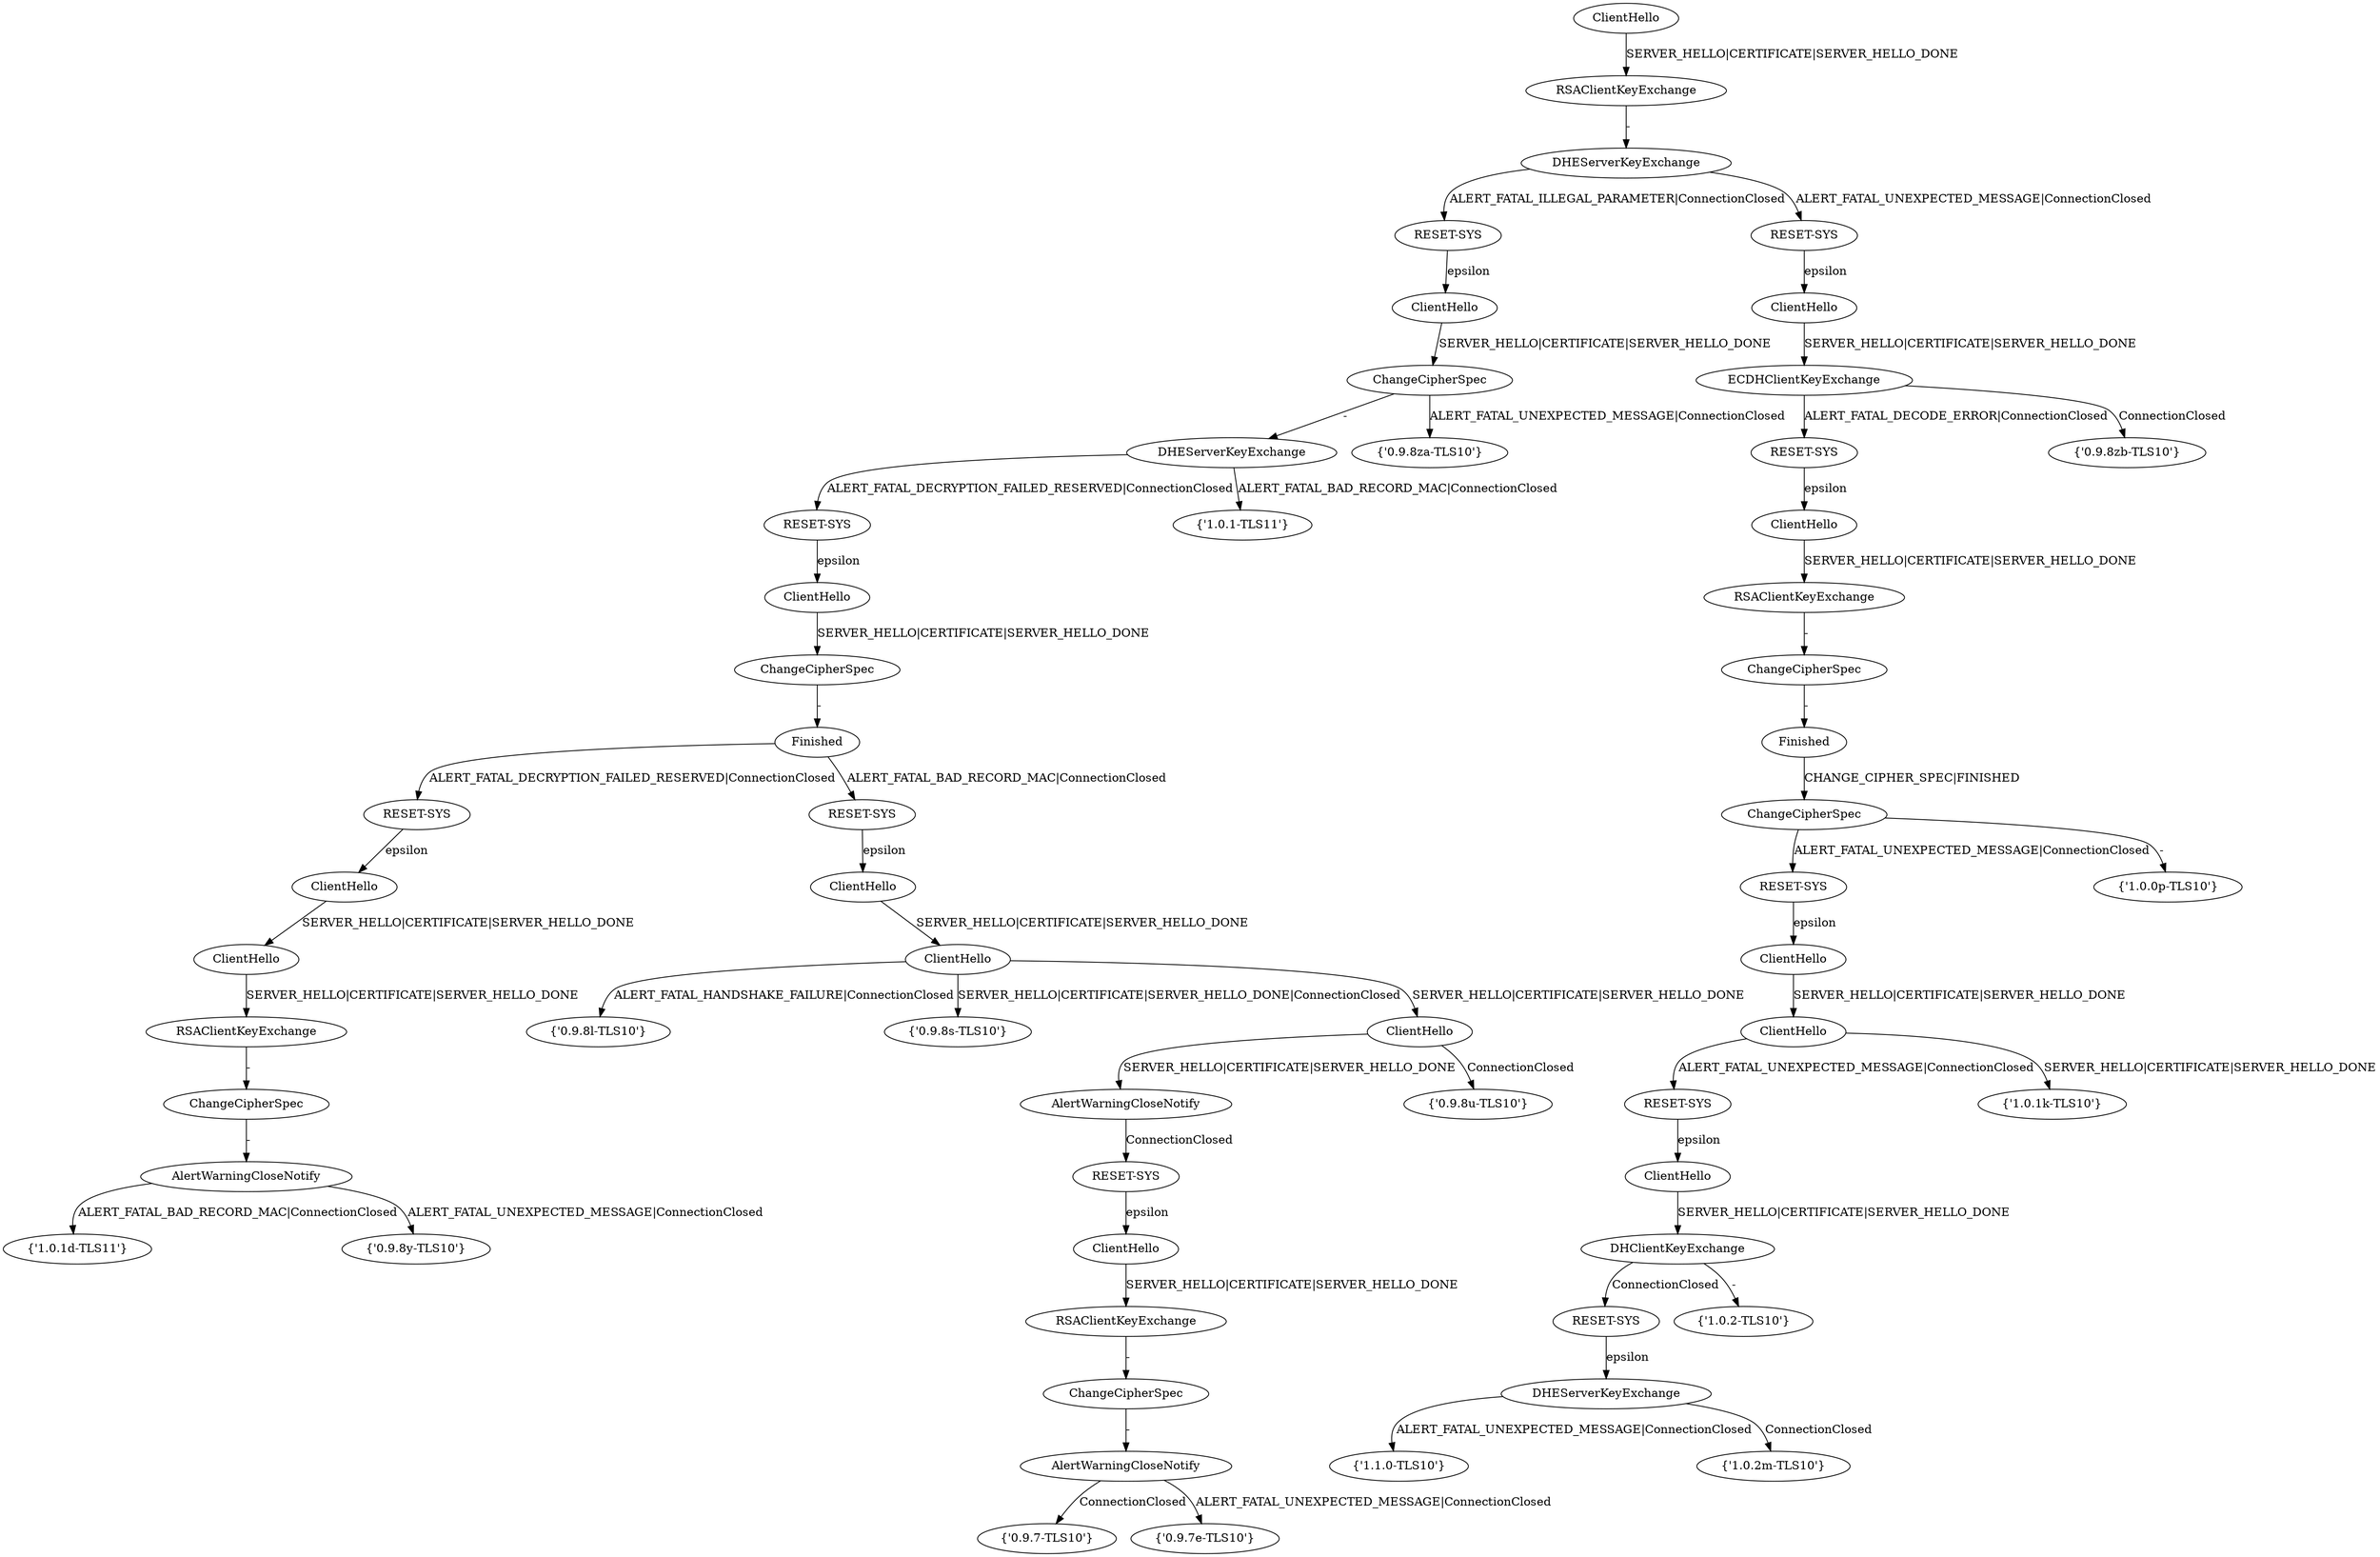 digraph "" {
	node [label="\N"];
	a0	[label=ClientHello];
	a3	[label=RSAClientKeyExchange];
	a0 -> a3	[key=0,
		label="SERVER_HELLO|CERTIFICATE|SERVER_HELLO_DONE"];
	a2	[label="{'1.1.0-TLS10'}"];
	a16	[label=DHEServerKeyExchange];
	a3 -> a16	[key=0,
		label="-"];
	a8	[label="{'0.9.8l-TLS10'}"];
	a10	[label="{'0.9.8s-TLS10'}"];
	a6	[label=DHEServerKeyExchange];
	a18	[label="RESET-SYS"];
	a6 -> a18	[key=5,
		label="ALERT_FATAL_DECRYPTION_FAILED_RESERVED|ConnectionClosed"];
	a19	[label="{'1.0.1-TLS11'}"];
	a6 -> a19	[key=5,
		label="ALERT_FATAL_BAD_RECORD_MAC|ConnectionClosed"];
	a47	[label=ClientHello];
	a18 -> a47	[key=0,
		label=epsilon];
	a44	[label="{'1.0.2m-TLS10'}"];
	a11	[label="RESET-SYS"];
	a32	[label=ClientHello];
	a11 -> a32	[key=0,
		label=epsilon];
	a66	[label=DHClientKeyExchange];
	a32 -> a66	[key=0,
		label="SERVER_HELLO|CERTIFICATE|SERVER_HELLO_DONE"];
	a13	[label="RESET-SYS"];
	a37	[label=DHEServerKeyExchange];
	a13 -> a37	[key=0,
		label=epsilon];
	a37 -> a2	[key=4,
		label="ALERT_FATAL_UNEXPECTED_MESSAGE|ConnectionClosed"];
	a37 -> a44	[key=4,
		label=ConnectionClosed];
	a15	[label="RESET-SYS"];
	a39	[label=ClientHello];
	a15 -> a39	[key=0,
		label=epsilon];
	a72	[label=RSAClientKeyExchange];
	a39 -> a72	[key=0,
		label="SERVER_HELLO|CERTIFICATE|SERVER_HELLO_DONE"];
	a35	[label="RESET-SYS"];
	a16 -> a35	[key=0,
		label="ALERT_FATAL_ILLEGAL_PARAMETER|ConnectionClosed"];
	a41	[label="RESET-SYS"];
	a16 -> a41	[key=0,
		label="ALERT_FATAL_UNEXPECTED_MESSAGE|ConnectionClosed"];
	a74	[label="{'0.9.7-TLS10'}"];
	a75	[label="{'1.0.1d-TLS11'}"];
	a66 -> a13	[key=0,
		label=ConnectionClosed];
	a107	[label="{'1.0.2-TLS10'}"];
	a66 -> a107	[key=0,
		label="-"];
	a122	[label="RESET-SYS"];
	a197	[label=ClientHello];
	a122 -> a197	[key=0,
		label=epsilon];
	a68	[label=ClientHello];
	a35 -> a68	[key=0,
		label=epsilon];
	a79	[label=ClientHello];
	a41 -> a79	[key=0,
		label=epsilon];
	a128	[label=ECDHClientKeyExchange];
	a79 -> a128	[key=0,
		label="SERVER_HELLO|CERTIFICATE|SERVER_HELLO_DONE"];
	a85	[label=ChangeCipherSpec];
	a47 -> a85	[key=0,
		label="SERVER_HELLO|CERTIFICATE|SERVER_HELLO_DONE"];
	a137	[label=Finished];
	a85 -> a137	[key=0,
		label="-"];
	a21	[label="RESET-SYS"];
	a49	[label=ClientHello];
	a21 -> a49	[key=0,
		label=epsilon];
	a153	[label="{'0.9.8za-TLS10'}"];
	a27	[label=AlertWarningCloseNotify];
	a56	[label="RESET-SYS"];
	a27 -> a56	[key=0,
		label=ConnectionClosed];
	a166	[label="{'0.9.7e-TLS10'}"];
	a110	[label=ChangeCipherSpec];
	a68 -> a110	[key=0,
		label="SERVER_HELLO|CERTIFICATE|SERVER_HELLO_DONE"];
	a110 -> a6	[key=0,
		label="-"];
	a110 -> a153	[key=0,
		label="ALERT_FATAL_UNEXPECTED_MESSAGE|ConnectionClosed"];
	a185	[label="{'0.9.8zb-TLS10'}"];
	a128 -> a15	[key=0,
		label="ALERT_FATAL_DECODE_ERROR|ConnectionClosed"];
	a128 -> a185	[key=0,
		label=ConnectionClosed];
	a214	[label="RESET-SYS"];
	a302	[label=ClientHello];
	a214 -> a302	[key=0,
		label=epsilon];
	a282	[label=ClientHello];
	a197 -> a282	[key=0,
		label="SERVER_HELLO|CERTIFICATE|SERVER_HELLO_DONE"];
	a87	[label=ClientHello];
	a49 -> a87	[key=0,
		label="SERVER_HELLO|CERTIFICATE|SERVER_HELLO_DONE"];
	a146	[label=RSAClientKeyExchange];
	a87 -> a146	[key=0,
		label="SERVER_HELLO|CERTIFICATE|SERVER_HELLO_DONE"];
	a317	[label="{'0.9.8y-TLS10'}"];
	a118	[label=ChangeCipherSpec];
	a72 -> a118	[key=0,
		label="-"];
	a193	[label=Finished];
	a118 -> a193	[key=0,
		label="-"];
	a272	[label=ChangeCipherSpec];
	a193 -> a272	[key=0,
		label="CHANGE_CIPHER_SPEC|FINISHED"];
	a272 -> a122	[key=0,
		label="ALERT_FATAL_UNEXPECTED_MESSAGE|ConnectionClosed"];
	a374	[label="{'1.0.0p-TLS10'}"];
	a272 -> a374	[key=0,
		label="-"];
	a282 -> a11	[key=0,
		label="ALERT_FATAL_UNEXPECTED_MESSAGE|ConnectionClosed"];
	a384	[label="{'1.0.1k-TLS10'}"];
	a282 -> a384	[key=0,
		label="SERVER_HELLO|CERTIFICATE|SERVER_HELLO_DONE"];
	a227	[label=ChangeCipherSpec];
	a146 -> a227	[key=0,
		label="-"];
	a316	[label=AlertWarningCloseNotify];
	a227 -> a316	[key=0,
		label="-"];
	a316 -> a75	[key=0,
		label="ALERT_FATAL_BAD_RECORD_MAC|ConnectionClosed"];
	a316 -> a317	[key=0,
		label="ALERT_FATAL_UNEXPECTED_MESSAGE|ConnectionClosed"];
	a97	[label=ClientHello];
	a56 -> a97	[key=0,
		label=epsilon];
	a165	[label=RSAClientKeyExchange];
	a97 -> a165	[key=0,
		label="SERVER_HELLO|CERTIFICATE|SERVER_HELLO_DONE"];
	a244	[label=ChangeCipherSpec];
	a165 -> a244	[key=0,
		label="-"];
	a334	[label=AlertWarningCloseNotify];
	a244 -> a334	[key=0,
		label="-"];
	a334 -> a74	[key=0,
		label=ConnectionClosed];
	a334 -> a166	[key=0,
		label="ALERT_FATAL_UNEXPECTED_MESSAGE|ConnectionClosed"];
	a137 -> a21	[key=0,
		label="ALERT_FATAL_DECRYPTION_FAILED_RESERVED|ConnectionClosed"];
	a137 -> a214	[key=0,
		label="ALERT_FATAL_BAD_RECORD_MAC|ConnectionClosed"];
	a409	[label=ClientHello];
	a302 -> a409	[key=0,
		label="SERVER_HELLO|CERTIFICATE|SERVER_HELLO_DONE"];
	a409 -> a8	[key=0,
		label="ALERT_FATAL_HANDSHAKE_FAILURE|ConnectionClosed"];
	a409 -> a10	[key=0,
		label="SERVER_HELLO|CERTIFICATE|SERVER_HELLO_DONE|ConnectionClosed"];
	a521	[label=ClientHello];
	a409 -> a521	[key=0,
		label="SERVER_HELLO|CERTIFICATE|SERVER_HELLO_DONE"];
	a521 -> a27	[key=0,
		label="SERVER_HELLO|CERTIFICATE|SERVER_HELLO_DONE"];
	a634	[label="{'0.9.8u-TLS10'}"];
	a521 -> a634	[key=0,
		label=ConnectionClosed];
}

